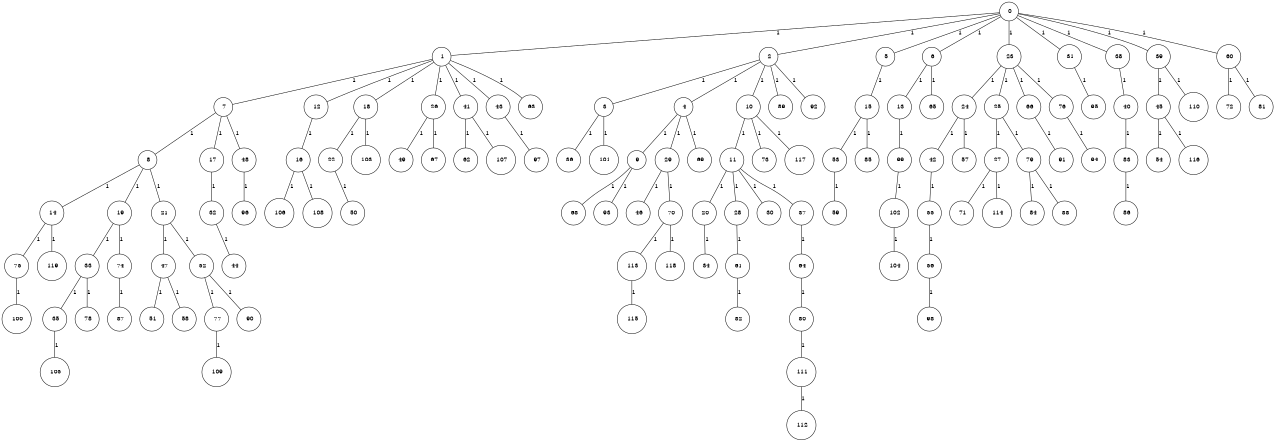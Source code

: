 graph G {
size="8.5,11;"
ratio = "expand;"
fixedsize="true;"
overlap="scale;"
node[shape=circle,width=.12,hight=.12,fontsize=12]
edge[fontsize=12]

0[label=" 0" color=black, pos="0.98838483,1.1414032!"];
1[label=" 1" color=black, pos="0.56442257,2.7146004!"];
2[label=" 2" color=black, pos="2.9749123,0.59525131!"];
3[label=" 3" color=black, pos="1.2816793,2.5797586!"];
4[label=" 4" color=black, pos="0.4482175,1.5242658!"];
5[label=" 5" color=black, pos="1.986454,2.7522532!"];
6[label=" 6" color=black, pos="0.68988972,2.2010765!"];
7[label=" 7" color=black, pos="0.37772119,0.76548227!"];
8[label=" 8" color=black, pos="1.2964383,1.5438086!"];
9[label=" 9" color=black, pos="0.56377461,0.44319459!"];
10[label=" 10" color=black, pos="2.6144916,0.40877547!"];
11[label=" 11" color=black, pos="2.5528939,0.71434138!"];
12[label=" 12" color=black, pos="2.7149859,0.28747364!"];
13[label=" 13" color=black, pos="1.5371861,0.65177132!"];
14[label=" 14" color=black, pos="0.18941262,2.2016354!"];
15[label=" 15" color=black, pos="0.70104535,2.9332398!"];
16[label=" 16" color=black, pos="2.8740031,0.85834454!"];
17[label=" 17" color=black, pos="1.7354575,2.9764646!"];
18[label=" 18" color=black, pos="2.339985,2.2461199!"];
19[label=" 19" color=black, pos="0.37377414,1.8939904!"];
20[label=" 20" color=black, pos="2.1990685,1.7902!"];
21[label=" 21" color=black, pos="0.22119087,0.96333032!"];
22[label=" 22" color=black, pos="1.2948192,0.97773732!"];
23[label=" 23" color=black, pos="0.13208342,0.99334816!"];
24[label=" 24" color=black, pos="0.38802563,1.4438643!"];
25[label=" 25" color=black, pos="2.1532318,1.4734322!"];
26[label=" 26" color=black, pos="1.805569,2.3860958!"];
27[label=" 27" color=black, pos="1.6800135,1.2681032!"];
28[label=" 28" color=black, pos="0.46155024,2.6153365!"];
29[label=" 29" color=black, pos="0.50027452,1.0933446!"];
30[label=" 30" color=black, pos="0.7436325,1.7909582!"];
31[label=" 31" color=black, pos="1.9820591,0.88180248!"];
32[label=" 32" color=black, pos="0.63599904,2.4935679!"];
33[label=" 33" color=black, pos="2.7459957,0.28244774!"];
34[label=" 34" color=black, pos="2.6865523,0.73090785!"];
35[label=" 35" color=black, pos="0.94862978,0.24564762!"];
36[label=" 36" color=black, pos="2.0573143,1.0929211!"];
37[label=" 37" color=black, pos="0.43965084,0.35268247!"];
38[label=" 38" color=black, pos="1.2573477,2.0589993!"];
39[label=" 39" color=black, pos="1.927947,2.6094915!"];
40[label=" 40" color=black, pos="2.2664685,0.35317692!"];
41[label=" 41" color=black, pos="1.0700595,1.5640289!"];
42[label=" 42" color=black, pos="1.3041682,1.1231775!"];
43[label=" 43" color=black, pos="1.2939478,0.66297802!"];
44[label=" 44" color=black, pos="1.2298092,0.90885087!"];
45[label=" 45" color=black, pos="2.9421649,2.8527433!"];
46[label=" 46" color=black, pos="0.40517401,0.43891942!"];
47[label=" 47" color=black, pos="2.8525443,2.8970671!"];
48[label=" 48" color=black, pos="1.1514703,1.1314771!"];
49[label=" 49" color=black, pos="0.88586863,2.9781416!"];
50[label=" 50" color=black, pos="0.99044268,1.4428348!"];
51[label=" 51" color=black, pos="2.4701441,0.63565256!"];
52[label=" 52" color=black, pos="0.86171203,2.3694133!"];
53[label=" 53" color=black, pos="0.80603679,1.0033896!"];
54[label=" 54" color=black, pos="2.1338993,0.5443318!"];
55[label=" 55" color=black, pos="0.49071992,0.10545646!"];
56[label=" 56" color=black, pos="0.69164284,1.8637201!"];
57[label=" 57" color=black, pos="1.9324395,0.76754831!"];
58[label=" 58" color=black, pos="2.9431808,1.2072726!"];
59[label=" 59" color=black, pos="1.316196,0.11327821!"];
60[label=" 60" color=black, pos="1.3874286,1.981785!"];
61[label=" 61" color=black, pos="0.70484817,2.4046762!"];
62[label=" 62" color=black, pos="1.4274835,1.825191!"];
63[label=" 63" color=black, pos="0.39040687,1.5603937!"];
64[label=" 64" color=black, pos="1.167581,1.6595612!"];
65[label=" 65" color=black, pos="2.2659755,0.022902622!"];
66[label=" 66" color=black, pos="2.6374926,0.62248116!"];
67[label=" 67" color=black, pos="1.0731004,2.1315967!"];
68[label=" 68" color=black, pos="0.21845088,1.6539945!"];
69[label=" 69" color=black, pos="0.098556265,1.7620465!"];
70[label=" 70" color=black, pos="2.0076787,2.4442433!"];
71[label=" 71" color=black, pos="1.517885,2.4801353!"];
72[label=" 72" color=black, pos="2.4287508,0.78548652!"];
73[label=" 73" color=black, pos="0.56680597,0.90388259!"];
74[label=" 74" color=black, pos="0.038564398,2.1579873!"];
75[label=" 75" color=black, pos="1.2621231,2.5721939!"];
76[label=" 76" color=black, pos="2.4029657,2.403873!"];
77[label=" 77" color=black, pos="0.28485914,0.027561759!"];
78[label=" 78" color=black, pos="1.7531571,1.6906235!"];
79[label=" 79" color=black, pos="1.476442,2.9565081!"];
80[label=" 80" color=black, pos="2.3104553,1.5999192!"];
81[label=" 81" color=black, pos="2.5503838,0.081559836!"];
82[label=" 82" color=black, pos="2.0301655,0.70061303!"];
83[label=" 83" color=black, pos="2.5291311,1.7728627!"];
84[label=" 84" color=black, pos="2.4989954,2.4336187!"];
85[label=" 85" color=black, pos="2.3426552,0.076392379!"];
86[label=" 86" color=black, pos="2.9329855,1.3668544!"];
87[label=" 87" color=black, pos="0.93777461,2.3146204!"];
88[label=" 88" color=black, pos="1.0653571,0.12549109!"];
89[label=" 89" color=black, pos="2.4183414,0.20468909!"];
90[label=" 90" color=black, pos="1.446598,1.7407957!"];
91[label=" 91" color=black, pos="1.1781091,1.9078259!"];
92[label=" 92" color=black, pos="2.690394,2.460959!"];
93[label=" 93" color=black, pos="1.8026251,2.1288615!"];
94[label=" 94" color=black, pos="1.3043672,0.14503817!"];
95[label=" 95" color=black, pos="2.8190784,1.4903717!"];
96[label=" 96" color=black, pos="2.3741983,1.5001764!"];
97[label=" 97" color=black, pos="0.82291368,0.2410467!"];
98[label=" 98" color=black, pos="2.6101676,2.2452408!"];
99[label=" 99" color=black, pos="0.49550066,1.4653811!"];
100[label=" 100" color=black, pos="2.4945114,1.2189439!"];
101[label=" 101" color=black, pos="2.4636914,2.0327471!"];
102[label=" 102" color=black, pos="0.84352135,2.0102004!"];
103[label=" 103" color=black, pos="1.6374438,2.5470352!"];
104[label=" 104" color=black, pos="1.1164348,2.8041818!"];
105[label=" 105" color=black, pos="0.75207711,0.20886019!"];
106[label=" 106" color=black, pos="2.0270709,0.15052137!"];
107[label=" 107" color=black, pos="1.6071678,2.7084662!"];
108[label=" 108" color=black, pos="1.5422425,0.39881559!"];
109[label=" 109" color=black, pos="1.2752156,0.77399255!"];
110[label=" 110" color=black, pos="0.60934788,2.7813367!"];
111[label=" 111" color=black, pos="2.284765,0.25843384!"];
112[label=" 112" color=black, pos="0.37558351,0.34054826!"];
113[label=" 113" color=black, pos="0.10784418,1.4899053!"];
114[label=" 114" color=black, pos="0.0035094945,2.6574866!"];
115[label=" 115" color=black, pos="0.25632916,0.71235641!"];
116[label=" 116" color=black, pos="2.2933629,1.8045057!"];
117[label=" 117" color=black, pos="1.5427347,0.68731544!"];
118[label=" 118" color=black, pos="1.3626911,2.3988743!"];
119[label=" 119" color=black, pos="1.797024,2.0486559!"];
0--1[label="1"]
0--2[label="1"]
0--5[label="1"]
0--6[label="1"]
0--23[label="1"]
0--31[label="1"]
0--38[label="1"]
0--39[label="1"]
0--60[label="1"]
1--7[label="1"]
1--12[label="1"]
1--18[label="1"]
1--26[label="1"]
1--41[label="1"]
1--43[label="1"]
1--63[label="1"]
2--3[label="1"]
2--4[label="1"]
2--10[label="1"]
2--89[label="1"]
2--92[label="1"]
3--36[label="1"]
3--101[label="1"]
4--9[label="1"]
4--29[label="1"]
4--69[label="1"]
5--15[label="1"]
6--13[label="1"]
6--65[label="1"]
7--8[label="1"]
7--17[label="1"]
7--48[label="1"]
8--14[label="1"]
8--19[label="1"]
8--21[label="1"]
9--68[label="1"]
9--93[label="1"]
10--11[label="1"]
10--73[label="1"]
10--117[label="1"]
11--20[label="1"]
11--28[label="1"]
11--30[label="1"]
11--37[label="1"]
12--16[label="1"]
13--99[label="1"]
14--75[label="1"]
14--119[label="1"]
15--53[label="1"]
15--85[label="1"]
16--106[label="1"]
16--108[label="1"]
17--32[label="1"]
18--22[label="1"]
18--103[label="1"]
19--33[label="1"]
19--74[label="1"]
20--34[label="1"]
21--47[label="1"]
21--52[label="1"]
22--50[label="1"]
23--24[label="1"]
23--25[label="1"]
23--66[label="1"]
23--76[label="1"]
24--42[label="1"]
24--57[label="1"]
25--27[label="1"]
25--79[label="1"]
26--49[label="1"]
26--67[label="1"]
27--71[label="1"]
27--114[label="1"]
28--61[label="1"]
29--46[label="1"]
29--70[label="1"]
31--95[label="1"]
32--44[label="1"]
33--35[label="1"]
33--78[label="1"]
35--105[label="1"]
37--64[label="1"]
38--40[label="1"]
39--45[label="1"]
39--110[label="1"]
40--83[label="1"]
41--62[label="1"]
41--107[label="1"]
42--55[label="1"]
43--97[label="1"]
45--54[label="1"]
45--116[label="1"]
47--51[label="1"]
47--58[label="1"]
48--96[label="1"]
52--77[label="1"]
52--90[label="1"]
53--59[label="1"]
55--56[label="1"]
56--98[label="1"]
60--72[label="1"]
60--81[label="1"]
61--82[label="1"]
64--80[label="1"]
66--91[label="1"]
70--113[label="1"]
70--118[label="1"]
74--87[label="1"]
75--100[label="1"]
76--94[label="1"]
77--109[label="1"]
79--84[label="1"]
79--88[label="1"]
80--111[label="1"]
83--86[label="1"]
99--102[label="1"]
102--104[label="1"]
111--112[label="1"]
113--115[label="1"]

}
